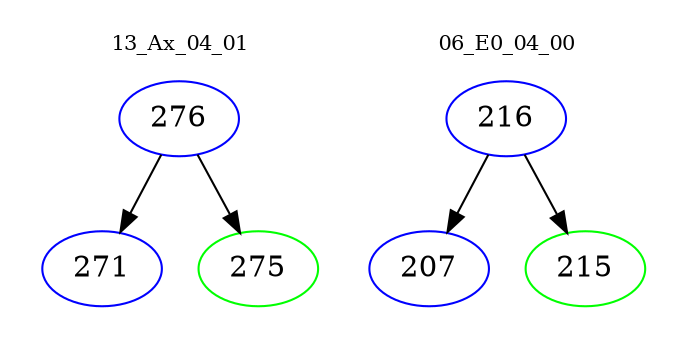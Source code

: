 digraph{
subgraph cluster_0 {
color = white
label = "13_Ax_04_01";
fontsize=10;
T0_276 [label="276", color="blue"]
T0_276 -> T0_271 [color="black"]
T0_271 [label="271", color="blue"]
T0_276 -> T0_275 [color="black"]
T0_275 [label="275", color="green"]
}
subgraph cluster_1 {
color = white
label = "06_E0_04_00";
fontsize=10;
T1_216 [label="216", color="blue"]
T1_216 -> T1_207 [color="black"]
T1_207 [label="207", color="blue"]
T1_216 -> T1_215 [color="black"]
T1_215 [label="215", color="green"]
}
}
